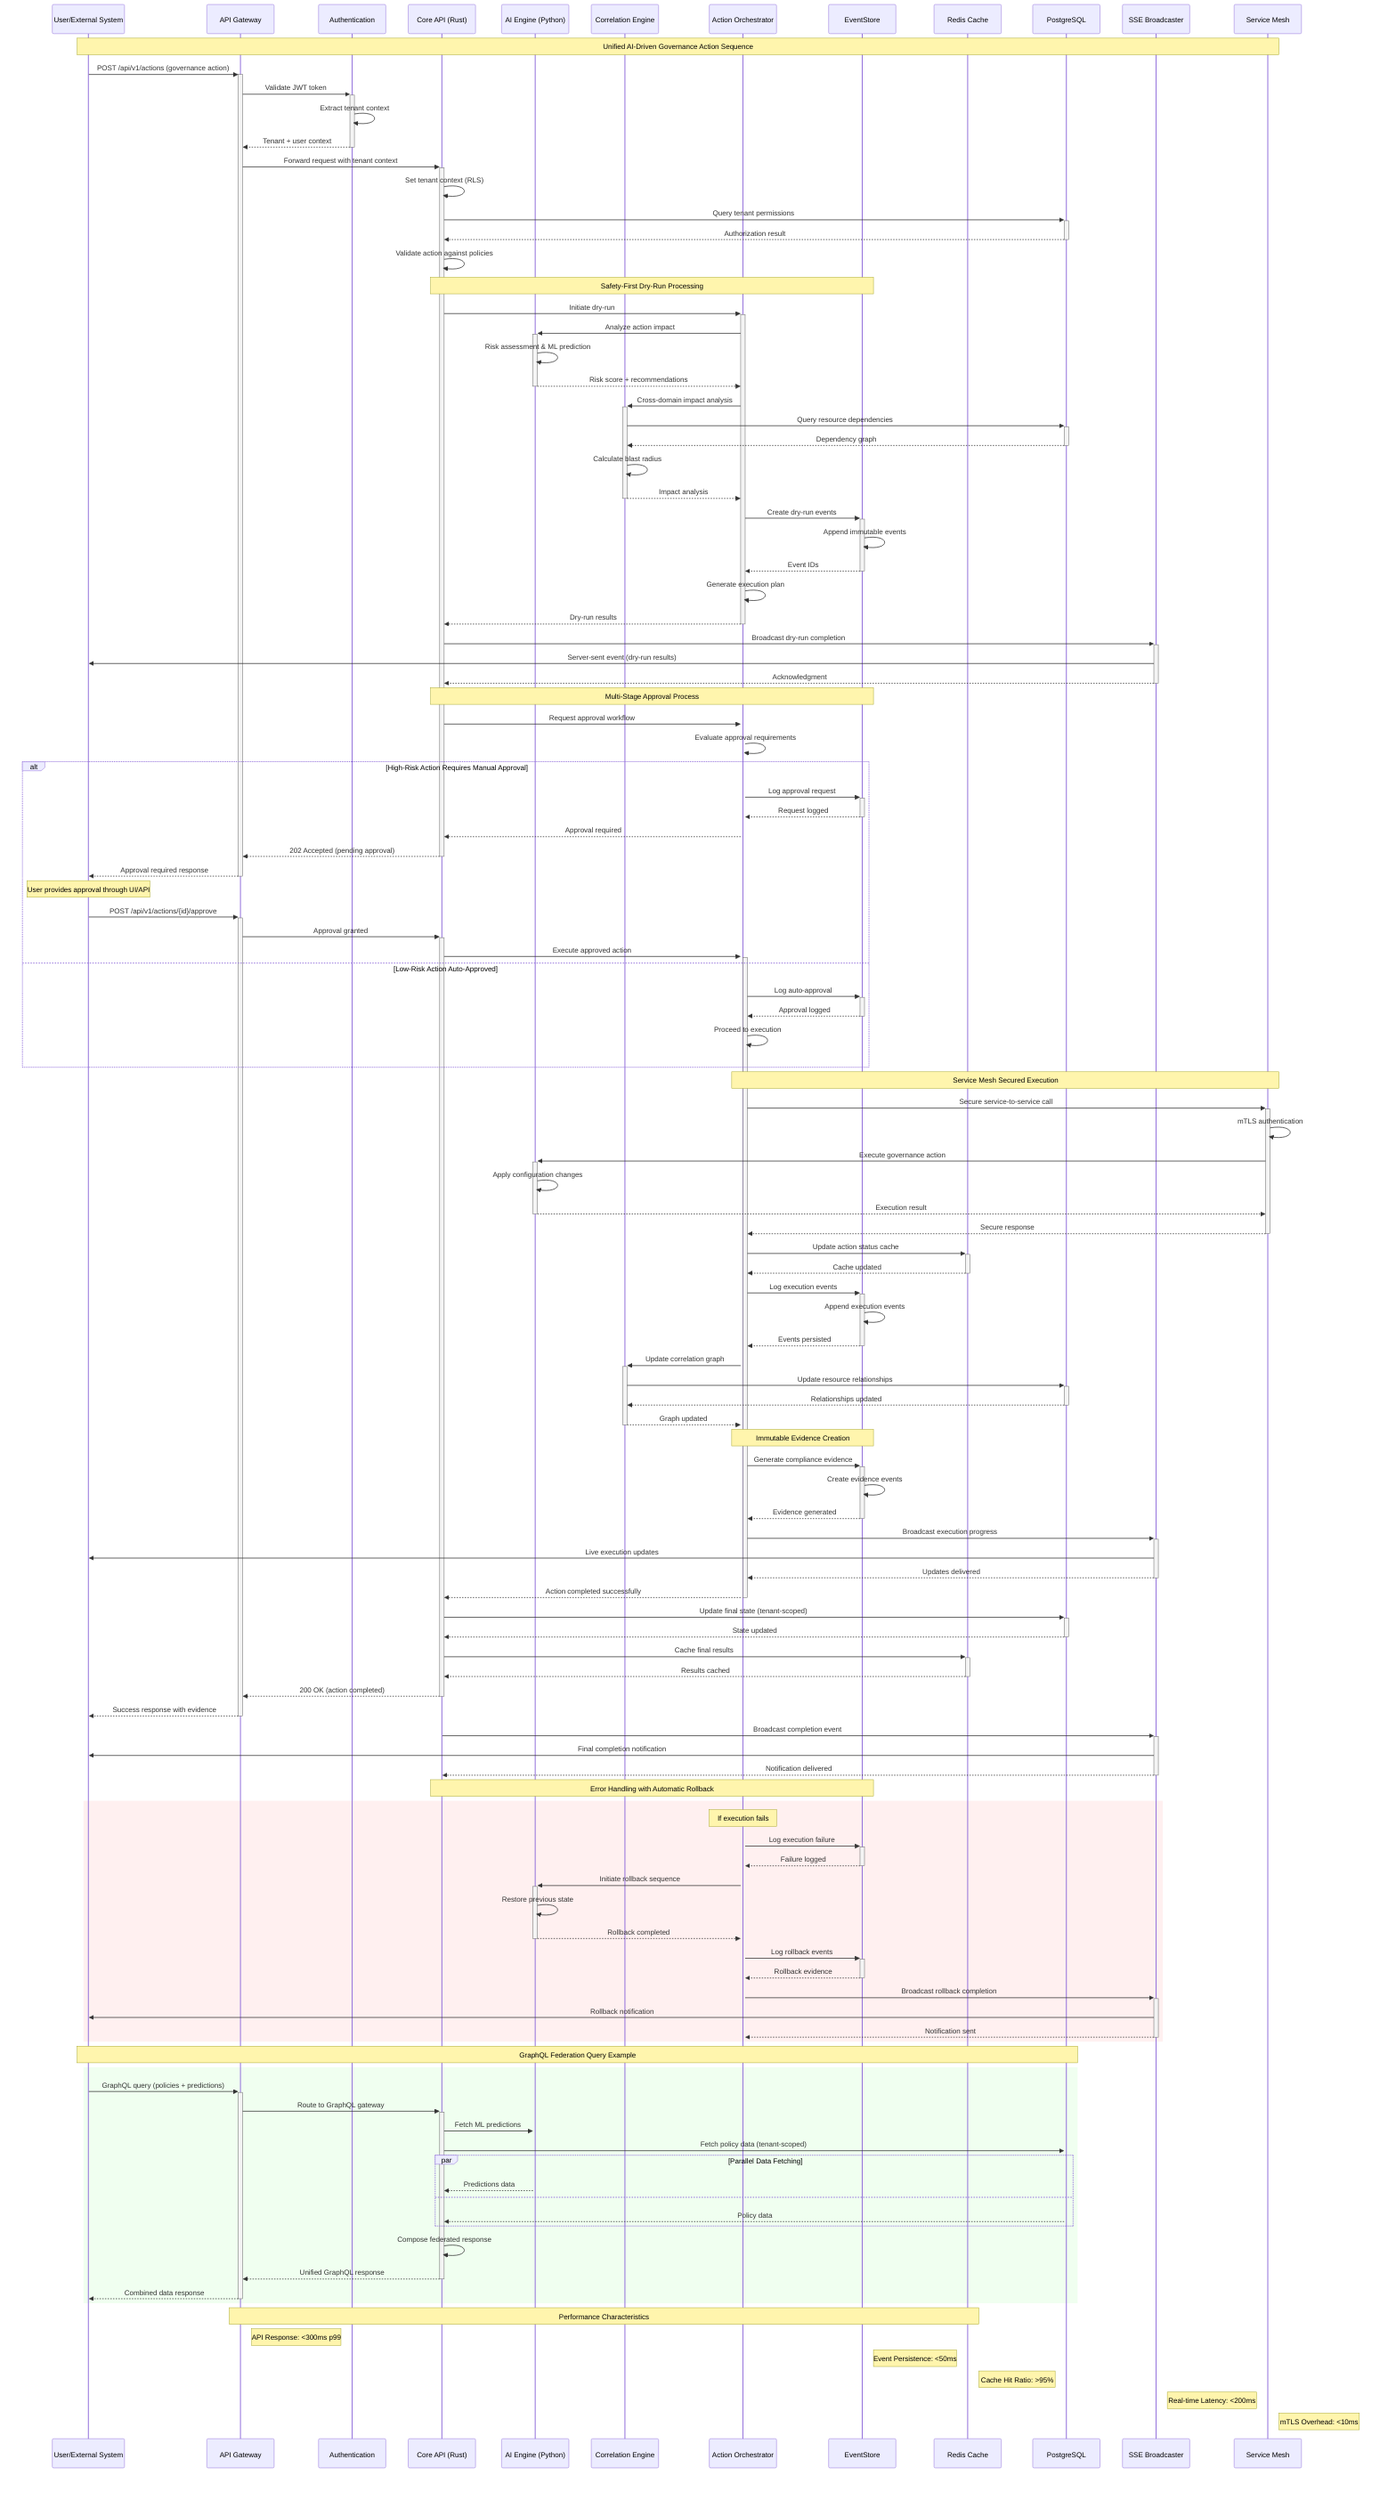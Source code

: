 sequenceDiagram
    participant User as User/External System
    participant Gateway as API Gateway
    participant Auth as Authentication
    participant API as Core API (Rust)
    participant AI as AI Engine (Python)
    participant Correlator as Correlation Engine
    participant Orchestrator as Action Orchestrator
    participant EventStore as EventStore
    participant Cache as Redis Cache
    participant DB as PostgreSQL
    participant SSE as SSE Broadcaster
    participant Mesh as Service Mesh

    Note over User,Mesh: Unified AI-Driven Governance Action Sequence

    %% Authentication and Request Processing
    User->>+Gateway: POST /api/v1/actions (governance action)
    Gateway->>+Auth: Validate JWT token
    Auth->>Auth: Extract tenant context
    Auth-->>-Gateway: Tenant + user context
    Gateway->>+API: Forward request with tenant context
    
    %% Tenant Isolation and Validation
    API->>API: Set tenant context (RLS)
    API->>+DB: Query tenant permissions
    DB-->>-API: Authorization result
    API->>API: Validate action against policies
    
    %% Dry-Run Phase
    Note over API,EventStore: Safety-First Dry-Run Processing
    API->>+Orchestrator: Initiate dry-run
    Orchestrator->>+AI: Analyze action impact
    AI->>AI: Risk assessment & ML prediction
    AI-->>-Orchestrator: Risk score + recommendations
    
    Orchestrator->>+Correlator: Cross-domain impact analysis
    Correlator->>+DB: Query resource dependencies
    DB-->>-Correlator: Dependency graph
    Correlator->>Correlator: Calculate blast radius
    Correlator-->>-Orchestrator: Impact analysis
    
    Orchestrator->>+EventStore: Create dry-run events
    EventStore->>EventStore: Append immutable events
    EventStore-->>-Orchestrator: Event IDs
    
    Orchestrator->>Orchestrator: Generate execution plan
    Orchestrator-->>-API: Dry-run results
    
    %% Real-time Updates
    API->>+SSE: Broadcast dry-run completion
    SSE->>User: Server-sent event (dry-run results)
    SSE-->>-API: Acknowledgment
    
    %% Approval Workflow
    Note over API,EventStore: Multi-Stage Approval Process
    API->>+Orchestrator: Request approval workflow
    Orchestrator->>Orchestrator: Evaluate approval requirements
    
    alt High-Risk Action Requires Manual Approval
        Orchestrator->>+EventStore: Log approval request
        EventStore-->>-Orchestrator: Request logged
        Orchestrator-->>API: Approval required
        API-->>-Gateway: 202 Accepted (pending approval)
        Gateway-->>-User: Approval required response
        
        Note over User: User provides approval through UI/API
        User->>+Gateway: POST /api/v1/actions/{id}/approve
        Gateway->>+API: Approval granted
        API->>+Orchestrator: Execute approved action
        
    else Low-Risk Action Auto-Approved
        Orchestrator->>+EventStore: Log auto-approval
        EventStore-->>-Orchestrator: Approval logged
        Orchestrator->>Orchestrator: Proceed to execution
    end
    
    %% Action Execution Phase
    Note over Orchestrator,Mesh: Service Mesh Secured Execution
    Orchestrator->>+Mesh: Secure service-to-service call
    Mesh->>Mesh: mTLS authentication
    Mesh->>+AI: Execute governance action
    AI->>AI: Apply configuration changes
    AI-->>-Mesh: Execution result
    Mesh-->>-Orchestrator: Secure response
    
    %% State Management and Caching
    Orchestrator->>+Cache: Update action status cache
    Cache-->>-Orchestrator: Cache updated
    
    Orchestrator->>+EventStore: Log execution events
    EventStore->>EventStore: Append execution events
    EventStore-->>-Orchestrator: Events persisted
    
    %% Cross-Domain Correlation Update
    Orchestrator->>+Correlator: Update correlation graph
    Correlator->>+DB: Update resource relationships
    DB-->>-Correlator: Relationships updated
    Correlator-->>-Orchestrator: Graph updated
    
    %% Evidence Generation
    Note over Orchestrator,EventStore: Immutable Evidence Creation
    Orchestrator->>+EventStore: Generate compliance evidence
    EventStore->>EventStore: Create evidence events
    EventStore-->>-Orchestrator: Evidence generated
    
    %% Real-time Progress Updates
    Orchestrator->>+SSE: Broadcast execution progress
    SSE->>User: Live execution updates
    SSE-->>-Orchestrator: Updates delivered
    
    %% Completion and Response
    Orchestrator-->>-API: Action completed successfully
    API->>+DB: Update final state (tenant-scoped)
    DB-->>-API: State updated
    
    API->>+Cache: Cache final results
    Cache-->>-API: Results cached
    
    API-->>-Gateway: 200 OK (action completed)
    Gateway-->>-User: Success response with evidence
    
    %% Final Event Broadcast
    API->>+SSE: Broadcast completion event
    SSE->>User: Final completion notification
    SSE-->>-API: Notification delivered
    
    %% Error Handling and Rollback (Alternative Flow)
    Note over API,EventStore: Error Handling with Automatic Rollback
    
    rect rgb(255, 240, 240)
        Note over Orchestrator: If execution fails
        Orchestrator->>+EventStore: Log execution failure
        EventStore-->>-Orchestrator: Failure logged
        
        Orchestrator->>+AI: Initiate rollback sequence
        AI->>AI: Restore previous state
        AI-->>-Orchestrator: Rollback completed
        
        Orchestrator->>+EventStore: Log rollback events
        EventStore-->>-Orchestrator: Rollback evidence
        
        Orchestrator->>+SSE: Broadcast rollback completion
        SSE->>User: Rollback notification
        SSE-->>-Orchestrator: Notification sent
    end
    
    %% GraphQL Federation Query (Parallel Flow)
    Note over User,DB: GraphQL Federation Query Example
    
    rect rgb(240, 255, 240)
        User->>+Gateway: GraphQL query (policies + predictions)
        Gateway->>+API: Route to GraphQL gateway
        API->>+AI: Fetch ML predictions
        API->>+DB: Fetch policy data (tenant-scoped)
        
        par Parallel Data Fetching
            AI-->>API: Predictions data
        and
            DB-->>API: Policy data
        end
        
        API->>API: Compose federated response
        API-->>-Gateway: Unified GraphQL response
        Gateway-->>-User: Combined data response
    end
    
    %% Performance Metrics
    Note over Gateway,Cache: Performance Characteristics
    Note right of Gateway: API Response: <300ms p99
    Note right of EventStore: Event Persistence: <50ms
    Note right of Cache: Cache Hit Ratio: >95%
    Note right of SSE: Real-time Latency: <200ms
    Note right of Mesh: mTLS Overhead: <10ms